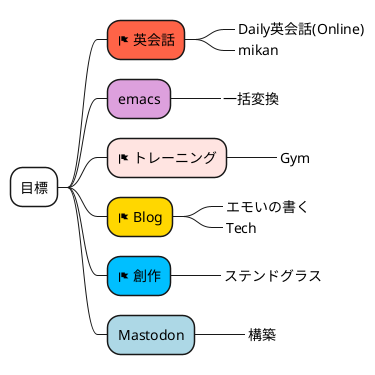 @startmindmap
*[#white] 目標
**[#tomato] <&flag> 英会話
***_ Daily英会話(Online)
***_ mikan
**[#plum] emacs
***_ 一括変換
**[#mistyrose] <&flag> トレーニング
***_ Gym
**[#gold] <&flag> Blog
***_ エモいの書く
***_ Tech
**[#deepskyblue] <&flag> 創作
***_ ステンドグラス
**[#lightblue] Mastodon
***_ 構築
@endmindmap
